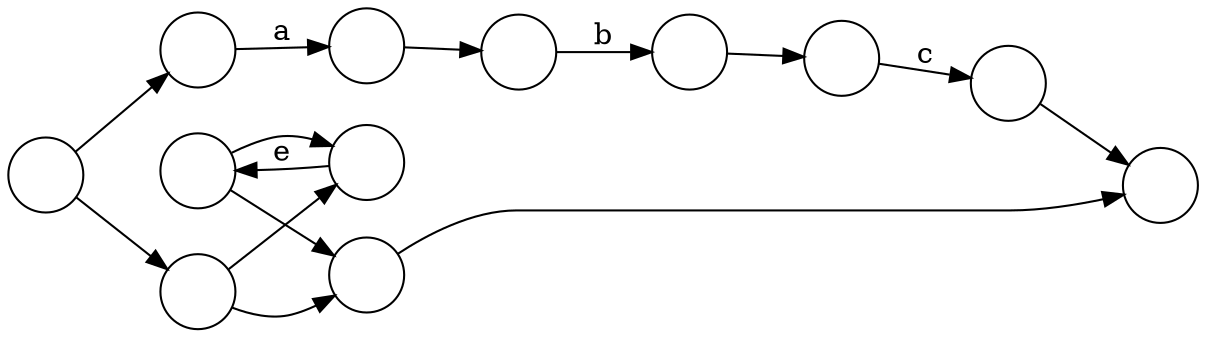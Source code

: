 digraph {
  rankdir=LR;
  size="9"
  node[shape=circle,label=""];
  3 -> 4[label="a"];
  5 -> 6[label="b"];
  4 -> 5[label=""];
  7 -> 8[label="c"];
  6 -> 7[label=""];
  11 -> 12[label="e"];
  9 -> 11[label=""];
  12 -> 11[label=""];
  12 -> 10[label=""];
  9 -> 10[label=""];
  1 -> 3[label=""];
  1 -> 9[label=""];
  8 -> 2[label=""];
  10 -> 2[label=""];
}